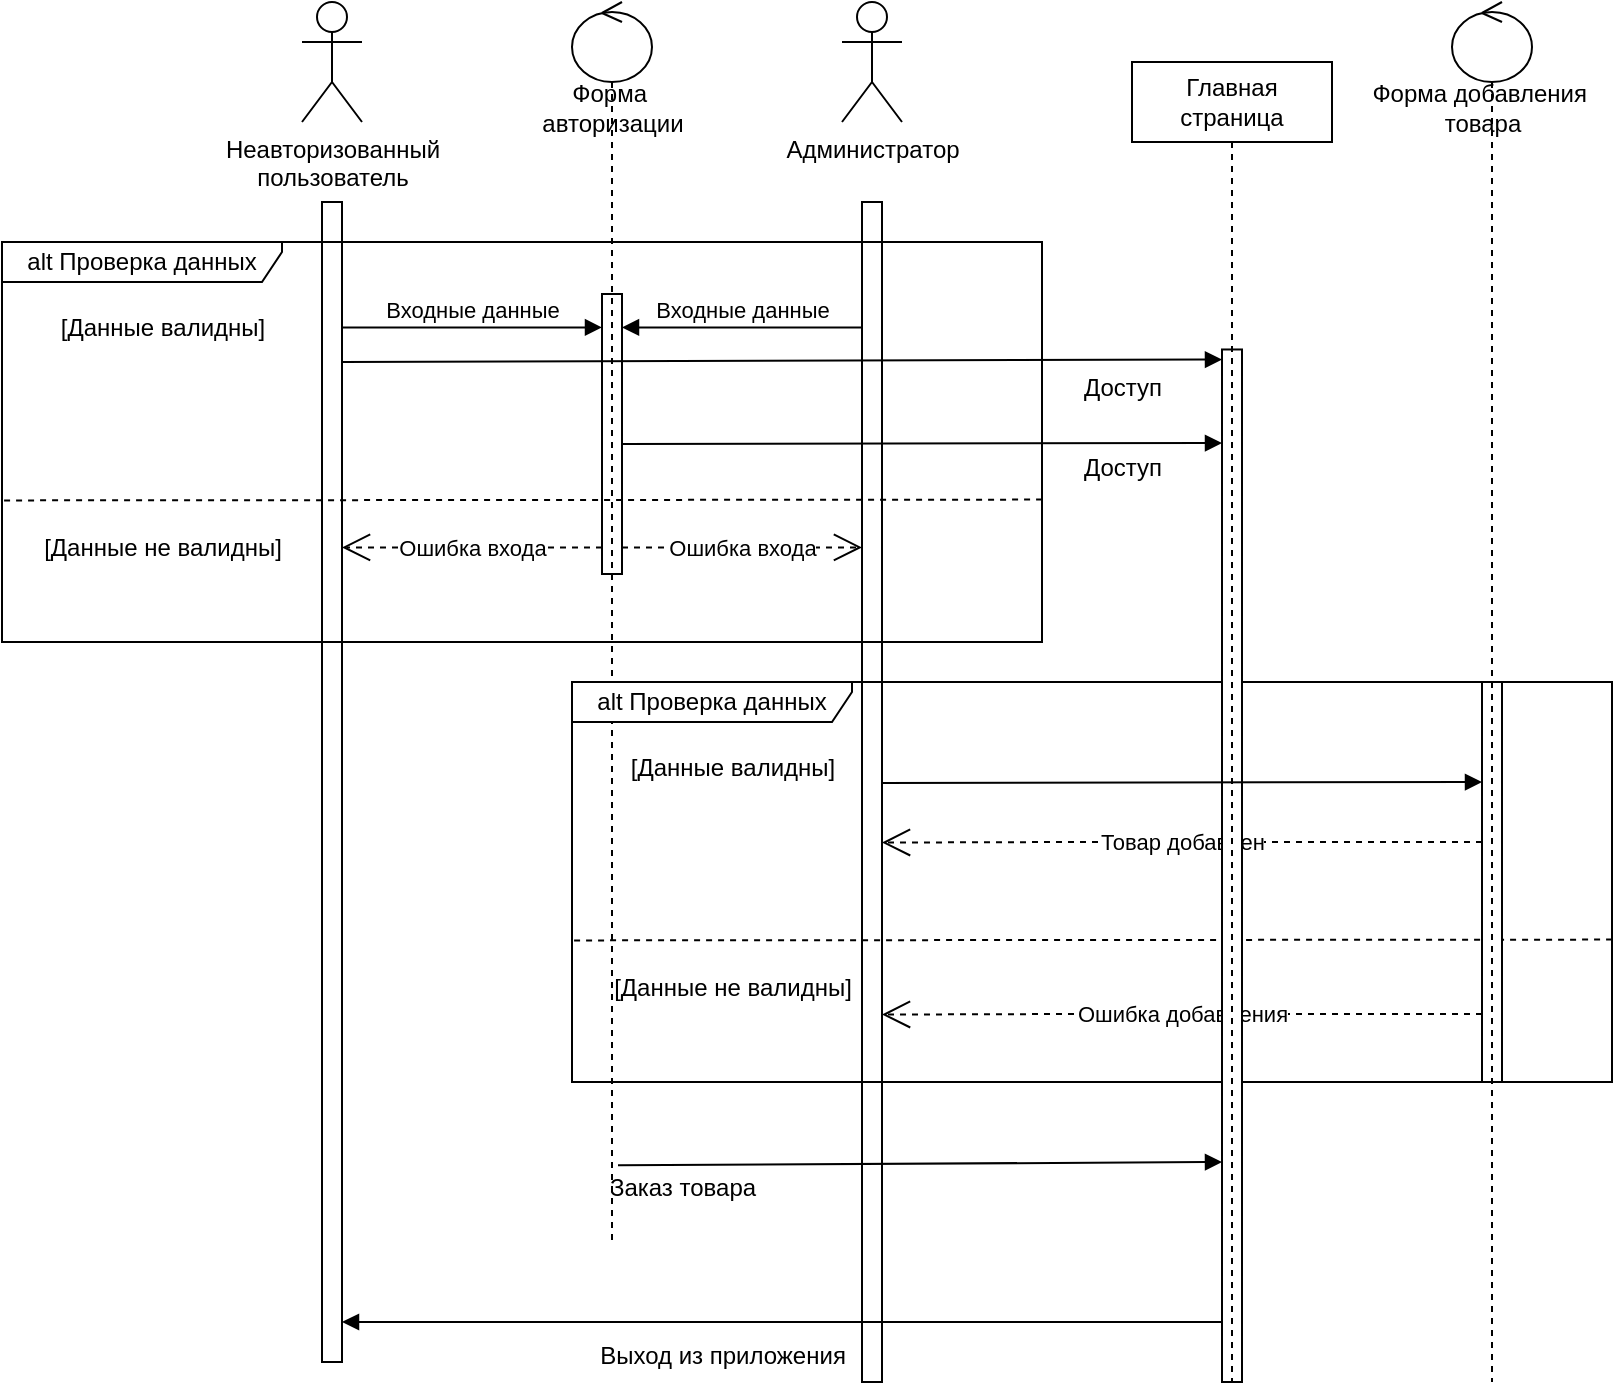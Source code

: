 <mxfile version="24.2.5" type="device">
  <diagram name="Page-1" id="2YBvvXClWsGukQMizWep">
    <mxGraphModel dx="1104" dy="858" grid="1" gridSize="10" guides="1" tooltips="1" connect="1" arrows="1" fold="1" page="1" pageScale="1" pageWidth="1654" pageHeight="2336" math="0" shadow="0">
      <root>
        <mxCell id="0" />
        <mxCell id="1" parent="0" />
        <mxCell id="dppu2tPk6B2JesYer8dn-18" value="" style="html=1;points=[[0,0,0,0,5],[0,1,0,0,-5],[1,0,0,0,5],[1,1,0,0,-5]];perimeter=orthogonalPerimeter;outlineConnect=0;targetShapes=umlLifeline;portConstraint=eastwest;newEdgeStyle={&quot;curved&quot;:0,&quot;rounded&quot;:0};" parent="1" vertex="1">
          <mxGeometry x="540" y="400" width="10" height="590" as="geometry" />
        </mxCell>
        <mxCell id="dppu2tPk6B2JesYer8dn-19" value="" style="html=1;points=[[0,0,0,0,5],[0,1,0,0,-5],[1,0,0,0,5],[1,1,0,0,-5]];perimeter=orthogonalPerimeter;outlineConnect=0;targetShapes=umlLifeline;portConstraint=eastwest;newEdgeStyle={&quot;curved&quot;:0,&quot;rounded&quot;:0};shadow=0;" parent="1" vertex="1">
          <mxGeometry x="410" y="446" width="10" height="140" as="geometry" />
        </mxCell>
        <mxCell id="dppu2tPk6B2JesYer8dn-6" value="" style="html=1;points=[[0,0,0,0,5],[0,1,0,0,-5],[1,0,0,0,5],[1,1,0,0,-5]];perimeter=orthogonalPerimeter;outlineConnect=0;targetShapes=umlLifeline;portConstraint=eastwest;newEdgeStyle={&quot;curved&quot;:0,&quot;rounded&quot;:0};" parent="1" vertex="1">
          <mxGeometry x="270" y="400" width="10" height="580" as="geometry" />
        </mxCell>
        <mxCell id="dppu2tPk6B2JesYer8dn-1" value="alt Проверка данных" style="shape=umlFrame;whiteSpace=wrap;html=1;pointerEvents=0;width=140;height=20;" parent="1" vertex="1">
          <mxGeometry x="110" y="420" width="520" height="200" as="geometry" />
        </mxCell>
        <mxCell id="dppu2tPk6B2JesYer8dn-7" value="Неавторизованный&lt;div&gt;пользователь&lt;/div&gt;" style="shape=umlActor;verticalLabelPosition=bottom;verticalAlign=top;html=1;" parent="1" vertex="1">
          <mxGeometry x="260" y="300" width="30" height="60" as="geometry" />
        </mxCell>
        <mxCell id="dppu2tPk6B2JesYer8dn-9" value="&lt;div&gt;&lt;br&gt;&lt;/div&gt;" style="endArrow=none;endSize=12;dashed=1;html=1;rounded=0;endFill=0;exitX=0.002;exitY=0.646;exitDx=0;exitDy=0;exitPerimeter=0;entryX=1;entryY=0.644;entryDx=0;entryDy=0;entryPerimeter=0;elbow=horizontal;" parent="1" source="dppu2tPk6B2JesYer8dn-1" target="dppu2tPk6B2JesYer8dn-1" edge="1">
          <mxGeometry width="160" relative="1" as="geometry">
            <mxPoint x="210" y="550" as="sourcePoint" />
            <mxPoint x="370" y="550" as="targetPoint" />
          </mxGeometry>
        </mxCell>
        <mxCell id="dppu2tPk6B2JesYer8dn-10" value="&lt;span style=&quot;font-weight: normal;&quot;&gt;[Данные валидны]&lt;/span&gt;" style="text;align=center;fontStyle=1;verticalAlign=middle;spacingLeft=3;spacingRight=3;strokeColor=none;rotatable=0;points=[[0,0.5],[1,0.5]];portConstraint=eastwest;html=1;" parent="1" vertex="1">
          <mxGeometry x="150" y="450" width="80" height="26" as="geometry" />
        </mxCell>
        <mxCell id="dppu2tPk6B2JesYer8dn-11" value="&lt;span style=&quot;font-weight: normal;&quot;&gt;[Данные не валидны]&lt;/span&gt;" style="text;align=center;fontStyle=1;verticalAlign=middle;spacingLeft=3;spacingRight=3;strokeColor=none;rotatable=0;points=[[0,0.5],[1,0.5]];portConstraint=eastwest;html=1;" parent="1" vertex="1">
          <mxGeometry x="150" y="560" width="80" height="26" as="geometry" />
        </mxCell>
        <mxCell id="dppu2tPk6B2JesYer8dn-14" value="&lt;span style=&quot;font-weight: normal;&quot;&gt;Форма&amp;nbsp;&lt;/span&gt;&lt;div&gt;&lt;span style=&quot;font-weight: normal;&quot;&gt;авторизации&lt;/span&gt;&lt;/div&gt;" style="text;align=center;fontStyle=1;verticalAlign=middle;spacingLeft=3;spacingRight=3;strokeColor=none;rotatable=0;points=[[0,0.5],[1,0.5]];portConstraint=eastwest;html=1;" parent="1" vertex="1">
          <mxGeometry x="375" y="340" width="80" height="26" as="geometry" />
        </mxCell>
        <mxCell id="dppu2tPk6B2JesYer8dn-15" value="Администратор" style="shape=umlActor;verticalLabelPosition=bottom;verticalAlign=top;html=1;" parent="1" vertex="1">
          <mxGeometry x="530" y="300" width="30" height="60" as="geometry" />
        </mxCell>
        <mxCell id="dppu2tPk6B2JesYer8dn-13" value="" style="shape=umlLifeline;perimeter=lifelinePerimeter;whiteSpace=wrap;html=1;container=1;dropTarget=0;collapsible=0;recursiveResize=0;outlineConnect=0;portConstraint=eastwest;newEdgeStyle={&quot;curved&quot;:0,&quot;rounded&quot;:0};participant=umlControl;" parent="1" vertex="1">
          <mxGeometry x="395" y="300" width="40" height="620" as="geometry" />
        </mxCell>
        <mxCell id="dppu2tPk6B2JesYer8dn-20" value="Ошибка входа" style="endArrow=open;endSize=12;dashed=1;html=1;rounded=0;" parent="1" edge="1">
          <mxGeometry width="160" relative="1" as="geometry">
            <mxPoint x="420" y="572.72" as="sourcePoint" />
            <mxPoint x="540" y="572.72" as="targetPoint" />
            <Array as="points">
              <mxPoint x="480" y="572.72" />
            </Array>
          </mxGeometry>
        </mxCell>
        <mxCell id="dppu2tPk6B2JesYer8dn-21" value="Ошибка входа" style="endArrow=open;endSize=12;dashed=1;html=1;rounded=0;" parent="1" source="dppu2tPk6B2JesYer8dn-19" target="dppu2tPk6B2JesYer8dn-6" edge="1">
          <mxGeometry width="160" relative="1" as="geometry">
            <mxPoint x="315" y="572.72" as="sourcePoint" />
            <mxPoint x="435" y="572.72" as="targetPoint" />
            <Array as="points">
              <mxPoint x="375" y="572.72" />
            </Array>
          </mxGeometry>
        </mxCell>
        <mxCell id="dppu2tPk6B2JesYer8dn-23" value="Входные данные" style="html=1;verticalAlign=bottom;endArrow=block;curved=0;rounded=0;" parent="1" target="dppu2tPk6B2JesYer8dn-19" edge="1">
          <mxGeometry width="80" relative="1" as="geometry">
            <mxPoint x="280" y="462.72" as="sourcePoint" />
            <mxPoint x="400" y="462.72" as="targetPoint" />
          </mxGeometry>
        </mxCell>
        <mxCell id="dppu2tPk6B2JesYer8dn-24" value="Входные данные" style="html=1;verticalAlign=bottom;endArrow=block;curved=0;rounded=0;" parent="1" edge="1">
          <mxGeometry width="80" relative="1" as="geometry">
            <mxPoint x="540" y="462.72" as="sourcePoint" />
            <mxPoint x="420" y="462.72" as="targetPoint" />
          </mxGeometry>
        </mxCell>
        <mxCell id="dppu2tPk6B2JesYer8dn-29" value="" style="html=1;verticalAlign=bottom;endArrow=block;curved=0;rounded=0;entryX=0;entryY=0;entryDx=0;entryDy=5;entryPerimeter=0;" parent="1" target="dppu2tPk6B2JesYer8dn-26" edge="1">
          <mxGeometry width="80" relative="1" as="geometry">
            <mxPoint x="280" y="480" as="sourcePoint" />
            <mxPoint x="360" y="480" as="targetPoint" />
          </mxGeometry>
        </mxCell>
        <mxCell id="dppu2tPk6B2JesYer8dn-30" value="&lt;span style=&quot;font-weight: normal;&quot;&gt;Доступ&lt;/span&gt;" style="text;align=center;fontStyle=1;verticalAlign=middle;spacingLeft=3;spacingRight=3;strokeColor=none;rotatable=0;points=[[0,0.5],[1,0.5]];portConstraint=eastwest;html=1;" parent="1" vertex="1">
          <mxGeometry x="630" y="480" width="80" height="26" as="geometry" />
        </mxCell>
        <mxCell id="dppu2tPk6B2JesYer8dn-32" value="" style="html=1;verticalAlign=bottom;endArrow=block;curved=0;rounded=0;entryX=0;entryY=0;entryDx=0;entryDy=5;entryPerimeter=0;" parent="1" edge="1">
          <mxGeometry width="80" relative="1" as="geometry">
            <mxPoint x="420" y="521" as="sourcePoint" />
            <mxPoint x="720" y="520.5" as="targetPoint" />
          </mxGeometry>
        </mxCell>
        <mxCell id="dppu2tPk6B2JesYer8dn-33" value="&lt;span style=&quot;font-weight: normal;&quot;&gt;Доступ&lt;/span&gt;" style="text;align=center;fontStyle=1;verticalAlign=middle;spacingLeft=3;spacingRight=3;strokeColor=none;rotatable=0;points=[[0,0.5],[1,0.5]];portConstraint=eastwest;html=1;" parent="1" vertex="1">
          <mxGeometry x="630" y="520" width="80" height="26" as="geometry" />
        </mxCell>
        <mxCell id="dppu2tPk6B2JesYer8dn-35" value="alt Проверка данных" style="shape=umlFrame;whiteSpace=wrap;html=1;pointerEvents=0;width=140;height=20;" parent="1" vertex="1">
          <mxGeometry x="395" y="640" width="520" height="200" as="geometry" />
        </mxCell>
        <mxCell id="dppu2tPk6B2JesYer8dn-36" value="&lt;div&gt;&lt;br&gt;&lt;/div&gt;" style="endArrow=none;endSize=12;dashed=1;html=1;rounded=0;endFill=0;exitX=0.002;exitY=0.646;exitDx=0;exitDy=0;exitPerimeter=0;entryX=1;entryY=0.644;entryDx=0;entryDy=0;entryPerimeter=0;elbow=horizontal;" parent="1" source="dppu2tPk6B2JesYer8dn-35" target="dppu2tPk6B2JesYer8dn-35" edge="1">
          <mxGeometry width="160" relative="1" as="geometry">
            <mxPoint x="495" y="770" as="sourcePoint" />
            <mxPoint x="655" y="770" as="targetPoint" />
          </mxGeometry>
        </mxCell>
        <mxCell id="dppu2tPk6B2JesYer8dn-37" value="&lt;span style=&quot;font-weight: normal;&quot;&gt;[Данные валидны]&lt;/span&gt;" style="text;align=center;fontStyle=1;verticalAlign=middle;spacingLeft=3;spacingRight=3;strokeColor=none;rotatable=0;points=[[0,0.5],[1,0.5]];portConstraint=eastwest;html=1;" parent="1" vertex="1">
          <mxGeometry x="435" y="670" width="80" height="26" as="geometry" />
        </mxCell>
        <mxCell id="dppu2tPk6B2JesYer8dn-38" value="&lt;span style=&quot;font-weight: normal;&quot;&gt;[Данные не валидны]&lt;/span&gt;" style="text;align=center;fontStyle=1;verticalAlign=middle;spacingLeft=3;spacingRight=3;strokeColor=none;rotatable=0;points=[[0,0.5],[1,0.5]];portConstraint=eastwest;html=1;" parent="1" vertex="1">
          <mxGeometry x="435" y="780" width="80" height="26" as="geometry" />
        </mxCell>
        <mxCell id="dppu2tPk6B2JesYer8dn-42" value="" style="html=1;points=[[0,0,0,0,5],[0,1,0,0,-5],[1,0,0,0,5],[1,1,0,0,-5]];perimeter=orthogonalPerimeter;outlineConnect=0;targetShapes=umlLifeline;portConstraint=eastwest;newEdgeStyle={&quot;curved&quot;:0,&quot;rounded&quot;:0};" parent="1" vertex="1">
          <mxGeometry x="850" y="640" width="10" height="200" as="geometry" />
        </mxCell>
        <mxCell id="dppu2tPk6B2JesYer8dn-43" value="Товар добавлен" style="endArrow=open;endSize=12;dashed=1;html=1;rounded=0;" parent="1" source="dppu2tPk6B2JesYer8dn-42" edge="1">
          <mxGeometry width="160" relative="1" as="geometry">
            <mxPoint x="680" y="720.28" as="sourcePoint" />
            <mxPoint x="550" y="720.28" as="targetPoint" />
            <Array as="points">
              <mxPoint x="645" y="720" />
            </Array>
          </mxGeometry>
        </mxCell>
        <mxCell id="dppu2tPk6B2JesYer8dn-44" value="Ошибка добавления" style="endArrow=open;endSize=12;dashed=1;html=1;rounded=0;" parent="1" edge="1">
          <mxGeometry width="160" relative="1" as="geometry">
            <mxPoint x="850" y="806" as="sourcePoint" />
            <mxPoint x="550" y="806.28" as="targetPoint" />
            <Array as="points">
              <mxPoint x="645" y="806" />
            </Array>
          </mxGeometry>
        </mxCell>
        <mxCell id="dppu2tPk6B2JesYer8dn-46" value="" style="shape=umlLifeline;perimeter=lifelinePerimeter;whiteSpace=wrap;html=1;container=1;dropTarget=0;collapsible=0;recursiveResize=0;outlineConnect=0;portConstraint=eastwest;newEdgeStyle={&quot;curved&quot;:0,&quot;rounded&quot;:0};participant=umlControl;" parent="1" vertex="1">
          <mxGeometry x="835" y="300" width="40" height="690" as="geometry" />
        </mxCell>
        <mxCell id="dppu2tPk6B2JesYer8dn-26" value="" style="html=1;points=[[0,0,0,0,5],[0,1,0,0,-5],[1,0,0,0,5],[1,1,0,0,-5]];perimeter=orthogonalPerimeter;outlineConnect=0;targetShapes=umlLifeline;portConstraint=eastwest;newEdgeStyle={&quot;curved&quot;:0,&quot;rounded&quot;:0};" parent="1" vertex="1">
          <mxGeometry x="720" y="473.74" width="10" height="516.26" as="geometry" />
        </mxCell>
        <mxCell id="dppu2tPk6B2JesYer8dn-25" value="Главная страница" style="shape=umlLifeline;perimeter=lifelinePerimeter;whiteSpace=wrap;html=1;container=1;dropTarget=0;collapsible=0;recursiveResize=0;outlineConnect=0;portConstraint=eastwest;newEdgeStyle={&quot;curved&quot;:0,&quot;rounded&quot;:0};" parent="1" vertex="1">
          <mxGeometry x="675" y="330" width="100" height="660" as="geometry" />
        </mxCell>
        <mxCell id="dppu2tPk6B2JesYer8dn-41" value="" style="html=1;verticalAlign=bottom;endArrow=block;curved=0;rounded=0;entryX=0;entryY=0;entryDx=0;entryDy=5;entryPerimeter=0;" parent="1" edge="1">
          <mxGeometry width="80" relative="1" as="geometry">
            <mxPoint x="550" y="690.5" as="sourcePoint" />
            <mxPoint x="850" y="690" as="targetPoint" />
          </mxGeometry>
        </mxCell>
        <mxCell id="dppu2tPk6B2JesYer8dn-47" value="" style="html=1;verticalAlign=bottom;endArrow=block;curved=0;rounded=0;entryX=0;entryY=0;entryDx=0;entryDy=5;entryPerimeter=0;exitX=0.1;exitY=0.064;exitDx=0;exitDy=0;exitPerimeter=0;" parent="1" edge="1" source="dppu2tPk6B2JesYer8dn-48">
          <mxGeometry width="80" relative="1" as="geometry">
            <mxPoint x="280" y="881" as="sourcePoint" />
            <mxPoint x="720" y="880" as="targetPoint" />
          </mxGeometry>
        </mxCell>
        <mxCell id="dppu2tPk6B2JesYer8dn-48" value="&lt;span style=&quot;font-weight: normal;&quot;&gt;Заказ товара&lt;/span&gt;" style="text;align=center;fontStyle=1;verticalAlign=middle;spacingLeft=3;spacingRight=3;strokeColor=none;rotatable=0;points=[[0,0.5],[1,0.5]];portConstraint=eastwest;html=1;" parent="1" vertex="1">
          <mxGeometry x="410" y="880" width="80" height="26" as="geometry" />
        </mxCell>
        <mxCell id="dppu2tPk6B2JesYer8dn-49" value="&lt;span style=&quot;font-weight: normal;&quot;&gt;Форма добавления&amp;nbsp;&lt;/span&gt;&lt;div&gt;&lt;span style=&quot;font-weight: normal;&quot;&gt;товара&lt;/span&gt;&lt;/div&gt;" style="text;align=center;fontStyle=1;verticalAlign=middle;spacingLeft=3;spacingRight=3;strokeColor=none;rotatable=0;points=[[0,0.5],[1,0.5]];portConstraint=eastwest;html=1;" parent="1" vertex="1">
          <mxGeometry x="810" y="340" width="80" height="26" as="geometry" />
        </mxCell>
        <mxCell id="dppu2tPk6B2JesYer8dn-52" value="" style="html=1;verticalAlign=bottom;endArrow=block;curved=0;rounded=0;" parent="1" source="dppu2tPk6B2JesYer8dn-26" edge="1">
          <mxGeometry width="80" relative="1" as="geometry">
            <mxPoint x="450" y="960.0" as="sourcePoint" />
            <mxPoint x="280" y="960.0" as="targetPoint" />
          </mxGeometry>
        </mxCell>
        <mxCell id="dppu2tPk6B2JesYer8dn-53" value="&lt;span style=&quot;font-weight: normal;&quot;&gt;Выход из приложения&lt;/span&gt;" style="text;align=center;fontStyle=1;verticalAlign=middle;spacingLeft=3;spacingRight=3;strokeColor=none;rotatable=0;points=[[0,0.5],[1,0.5]];portConstraint=eastwest;html=1;" parent="1" vertex="1">
          <mxGeometry x="430" y="964" width="80" height="26" as="geometry" />
        </mxCell>
      </root>
    </mxGraphModel>
  </diagram>
</mxfile>
